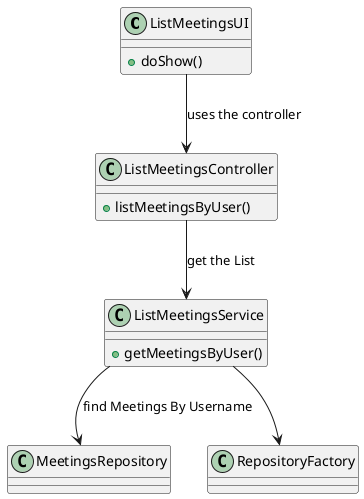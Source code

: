 @startuml
'https://plantuml.com/class-diagram

class ListMeetingsUI {
    + doShow()
}

class ListMeetingsController {
    + listMeetingsByUser()
}

class ListMeetingsService {
    + getMeetingsByUser()
}

class MeetingsRepository {
}

class RepositoryFactory {
}

ListMeetingsUI -down-> ListMeetingsController   : uses the controller
ListMeetingsController --> ListMeetingsService  : get the List
ListMeetingsService --> RepositoryFactory
ListMeetingsService --> MeetingsRepository      : find Meetings By Username

@enduml